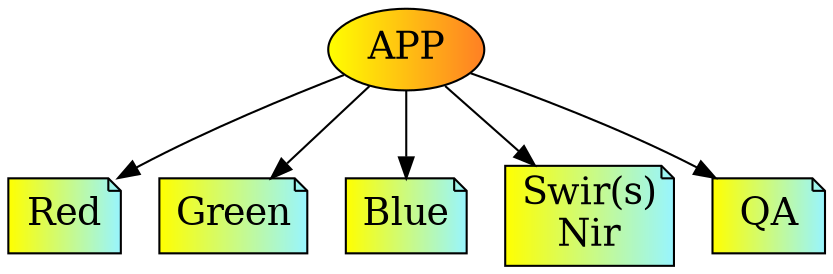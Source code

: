 digraph G {
node [ style=filled shape="doubleoctagon",fillcolor="gold:yellowgreen" fontsize=24];
#n0[label="ODC\nArchitecture"]
node [ style=filled shape="Mcircle",fillcolor="cadetblue1:chocolate1" fontsize=18];
node [ shape="ellipse",fillcolor="yellow:chocolate1" ];
n1[label="APP"]
node [ shape="note",fillcolor="yellow:cadetblue1" ];
n2[label="Red"]
n3[label="Green"]
n4[label="Blue"]
n5[label="Swir(s)\nNir"]
n6[label="QA"]


n1->n2
n1->n3
n1->n4
n1->n5
n1->n6
}
